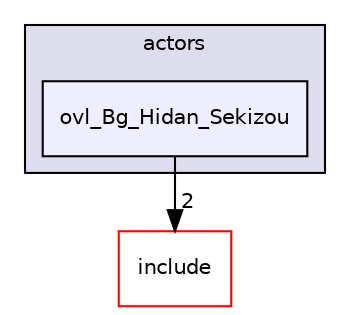 digraph "src/overlays/actors/ovl_Bg_Hidan_Sekizou" {
  compound=true
  node [ fontsize="10", fontname="Helvetica"];
  edge [ labelfontsize="10", labelfontname="Helvetica"];
  subgraph clusterdir_e93473484be31ce7bcb356bd643a22f8 {
    graph [ bgcolor="#ddddee", pencolor="black", label="actors" fontname="Helvetica", fontsize="10", URL="dir_e93473484be31ce7bcb356bd643a22f8.html"]
  dir_099284619c3263397def65ee04a2c94d [shape=box, label="ovl_Bg_Hidan_Sekizou", style="filled", fillcolor="#eeeeff", pencolor="black", URL="dir_099284619c3263397def65ee04a2c94d.html"];
  }
  dir_d44c64559bbebec7f509842c48db8b23 [shape=box label="include" fillcolor="white" style="filled" color="red" URL="dir_d44c64559bbebec7f509842c48db8b23.html"];
  dir_099284619c3263397def65ee04a2c94d->dir_d44c64559bbebec7f509842c48db8b23 [headlabel="2", labeldistance=1.5 headhref="dir_000057_000000.html"];
}
